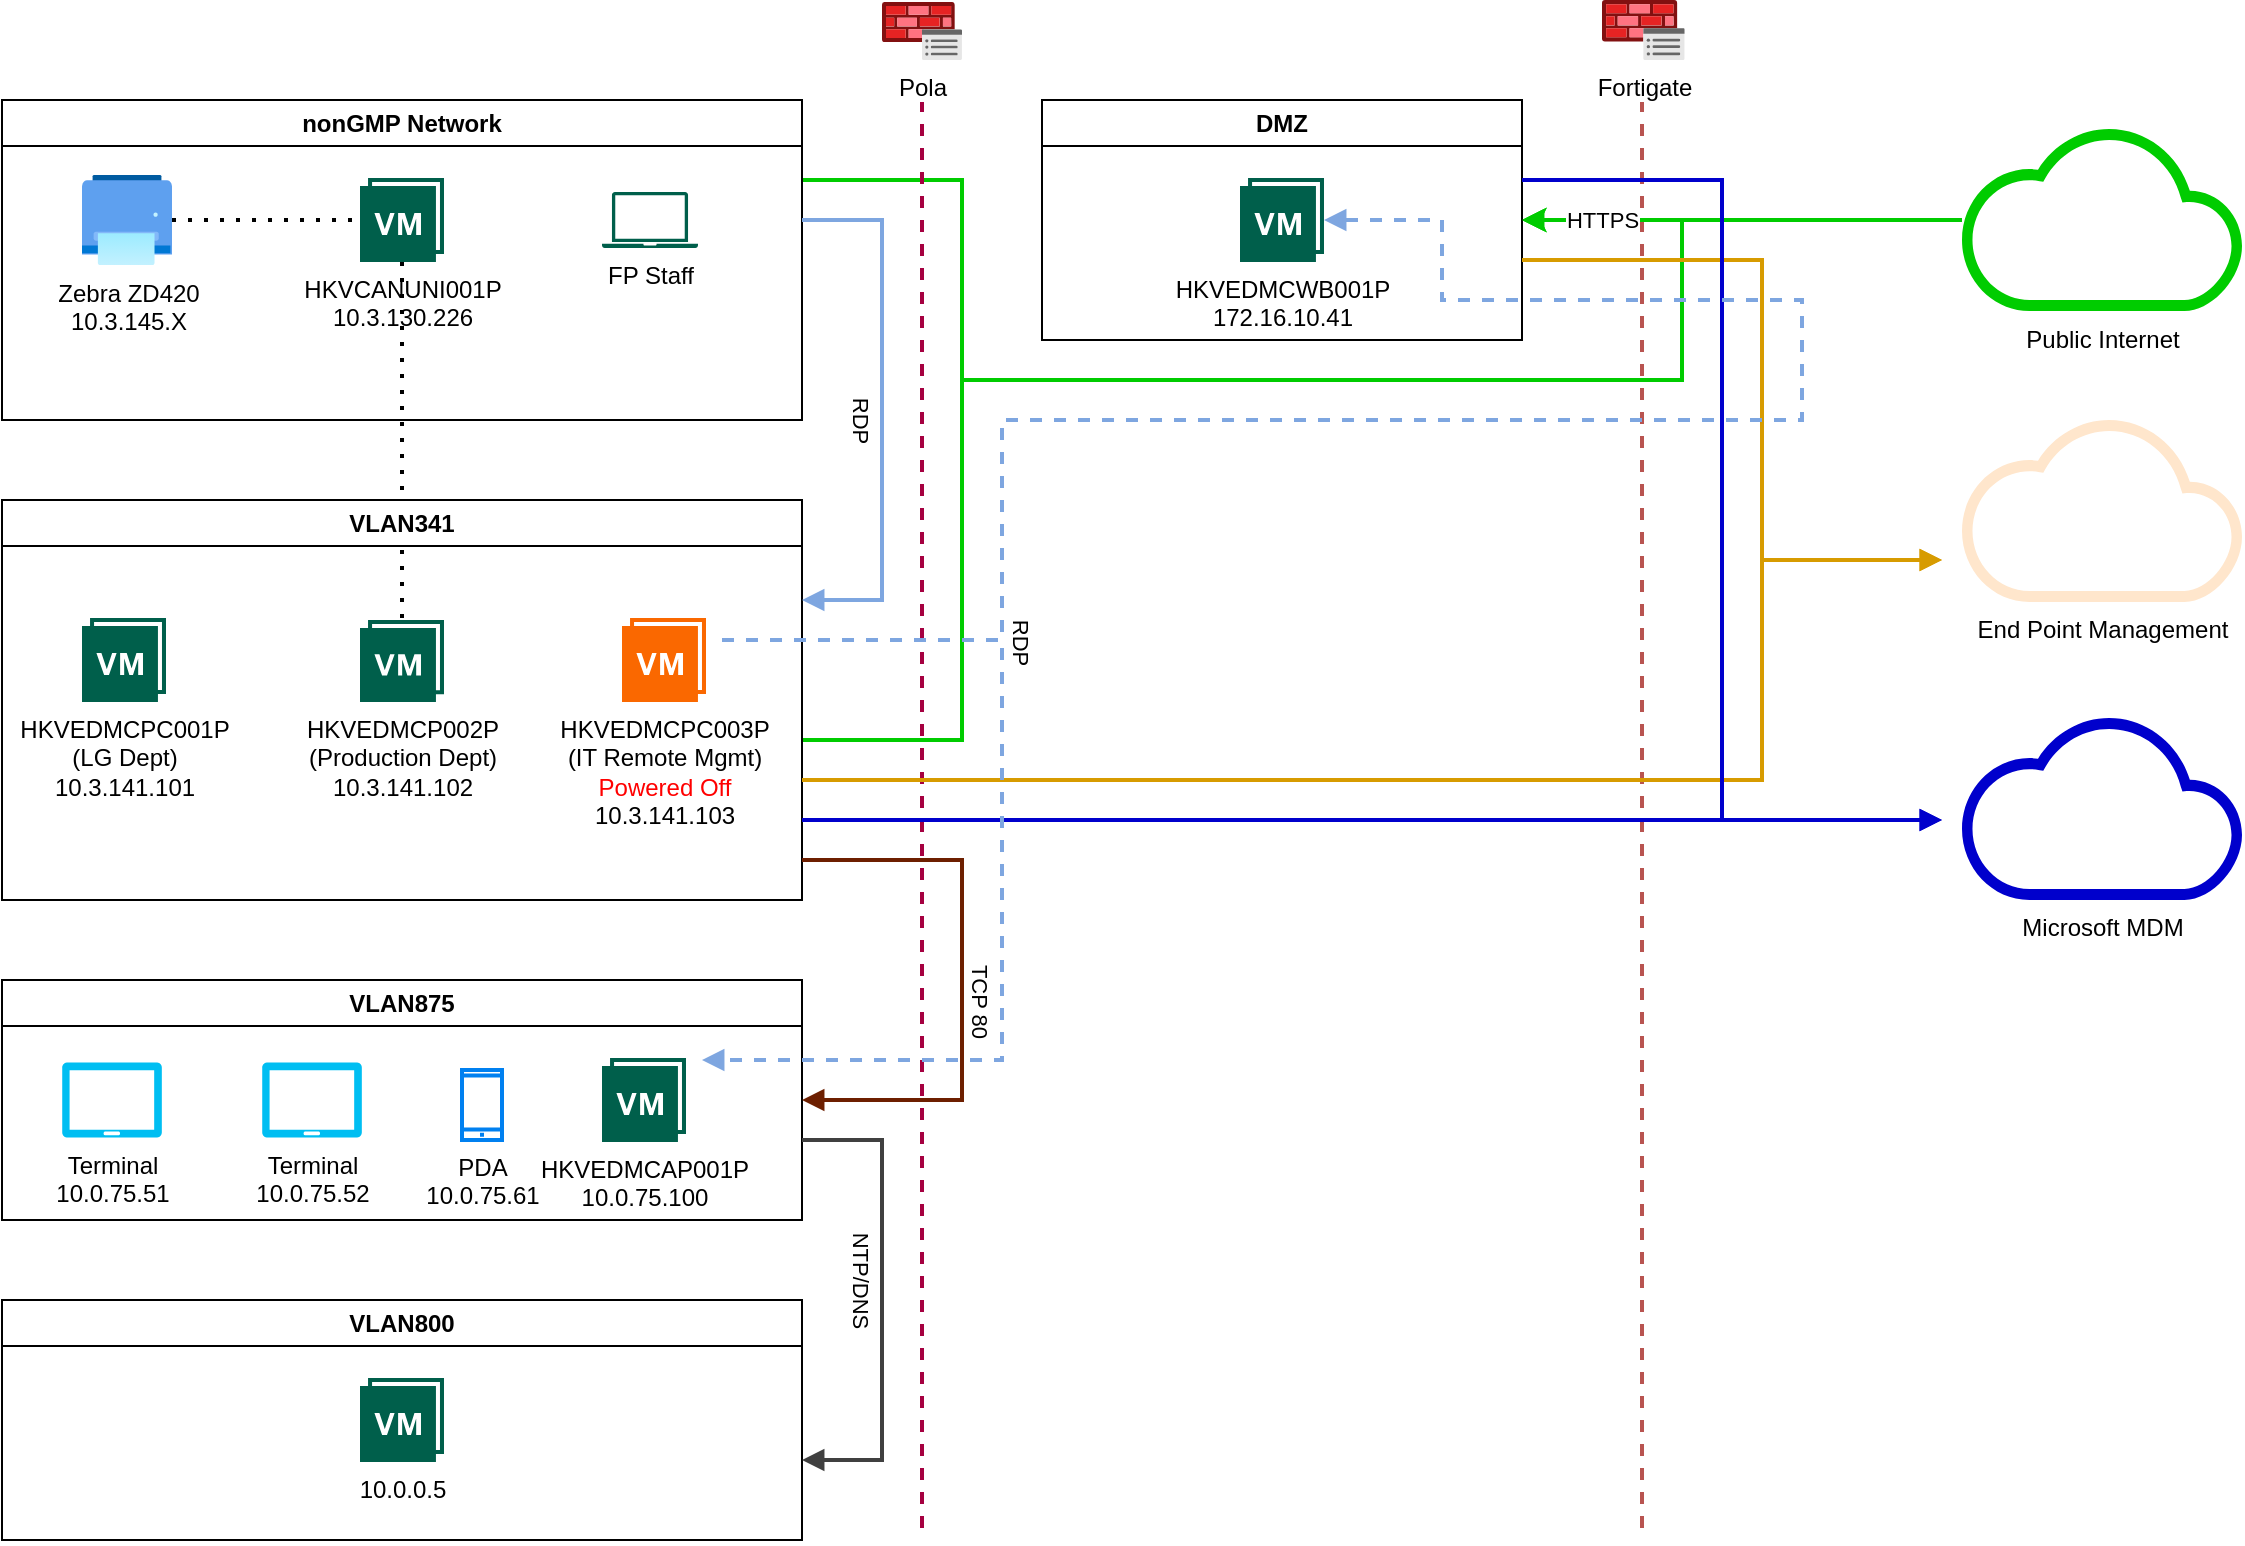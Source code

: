 <mxfile version="28.0.7">
  <diagram name="Page-1" id="hHWHnsxokW3kDAro0Tdl">
    <mxGraphModel dx="1925" dy="1895" grid="1" gridSize="10" guides="1" tooltips="1" connect="1" arrows="1" fold="1" page="1" pageScale="1" pageWidth="1169" pageHeight="827" math="0" shadow="0">
      <root>
        <mxCell id="0" />
        <mxCell id="1" parent="0" />
        <mxCell id="5zW4jAHzgYJ2B7a12A-Z-12" value="" style="endArrow=none;dashed=1;html=1;dashPattern=1 3;strokeWidth=2;rounded=0;" edge="1" parent="1" source="5zW4jAHzgYJ2B7a12A-Z-11" target="1lgSarpmrvdroJrzYnV4-7">
          <mxGeometry width="50" height="50" relative="1" as="geometry">
            <mxPoint x="130" y="-700" as="sourcePoint" />
            <mxPoint x="210" y="-700" as="targetPoint" />
            <Array as="points">
              <mxPoint x="240" y="-700" />
              <mxPoint x="240" y="-580" />
            </Array>
          </mxGeometry>
        </mxCell>
        <mxCell id="1lgSarpmrvdroJrzYnV4-23" value="" style="endArrow=classic;html=1;rounded=0;strokeWidth=2;strokeColor=#00CC00;entryX=1;entryY=0.5;entryDx=0;entryDy=0;" parent="1" edge="1" target="1lgSarpmrvdroJrzYnV4-3">
          <mxGeometry width="50" height="50" relative="1" as="geometry">
            <mxPoint x="440" y="-720" as="sourcePoint" />
            <mxPoint x="780" y="-700" as="targetPoint" />
            <Array as="points">
              <mxPoint x="520" y="-720" />
              <mxPoint x="520" y="-620" />
              <mxPoint x="880" y="-620" />
              <mxPoint x="880" y="-700" />
            </Array>
          </mxGeometry>
        </mxCell>
        <mxCell id="5zW4jAHzgYJ2B7a12A-Z-1" value="" style="endArrow=classic;html=1;rounded=0;strokeWidth=2;strokeColor=#00CC00;entryX=1;entryY=0.5;entryDx=0;entryDy=0;" edge="1" parent="1" target="1lgSarpmrvdroJrzYnV4-3">
          <mxGeometry width="50" height="50" relative="1" as="geometry">
            <mxPoint x="440" y="-440" as="sourcePoint" />
            <mxPoint x="790" y="-700" as="targetPoint" />
            <Array as="points">
              <mxPoint x="520" y="-440" />
              <mxPoint x="520" y="-620" />
              <mxPoint x="880" y="-620" />
              <mxPoint x="880" y="-700" />
            </Array>
          </mxGeometry>
        </mxCell>
        <mxCell id="1lgSarpmrvdroJrzYnV4-1" value="VLAN875" style="swimlane;whiteSpace=wrap;html=1;" parent="1" vertex="1">
          <mxGeometry x="40" y="-320" width="400" height="120" as="geometry" />
        </mxCell>
        <mxCell id="1lgSarpmrvdroJrzYnV4-4" value="HKVEDMCAP001P&lt;div&gt;10.0.75.100&lt;/div&gt;" style="sketch=0;pointerEvents=1;shadow=0;dashed=0;html=1;strokeColor=none;fillColor=#005F4B;labelPosition=center;verticalLabelPosition=bottom;verticalAlign=top;align=center;outlineConnect=0;shape=mxgraph.veeam2.vm_with_a_snapshot;" parent="1lgSarpmrvdroJrzYnV4-1" vertex="1">
          <mxGeometry x="300" y="39" width="42" height="42" as="geometry" />
        </mxCell>
        <mxCell id="5zW4jAHzgYJ2B7a12A-Z-15" value="PDA&lt;br&gt;10.0.75.61" style="html=1;verticalLabelPosition=bottom;align=center;labelBackgroundColor=#ffffff;verticalAlign=top;strokeWidth=2;strokeColor=#0080F0;shadow=0;dashed=0;shape=mxgraph.ios7.icons.smartphone;" vertex="1" parent="1lgSarpmrvdroJrzYnV4-1">
          <mxGeometry x="230" y="45" width="20" height="35" as="geometry" />
        </mxCell>
        <mxCell id="5zW4jAHzgYJ2B7a12A-Z-16" value="Terminal&lt;br&gt;10.0.75.52" style="verticalLabelPosition=bottom;html=1;verticalAlign=top;align=center;strokeColor=none;fillColor=#00BEF2;shape=mxgraph.azure.tablet;pointerEvents=1;" vertex="1" parent="1lgSarpmrvdroJrzYnV4-1">
          <mxGeometry x="130" y="41.25" width="50" height="37.5" as="geometry" />
        </mxCell>
        <mxCell id="5zW4jAHzgYJ2B7a12A-Z-26" value="Terminal&lt;br&gt;10.0.75.51" style="verticalLabelPosition=bottom;html=1;verticalAlign=top;align=center;strokeColor=none;fillColor=#00BEF2;shape=mxgraph.azure.tablet;pointerEvents=1;" vertex="1" parent="1lgSarpmrvdroJrzYnV4-1">
          <mxGeometry x="30" y="41.25" width="50" height="37.5" as="geometry" />
        </mxCell>
        <mxCell id="1lgSarpmrvdroJrzYnV4-2" value="VLAN341" style="swimlane;whiteSpace=wrap;html=1;" parent="1" vertex="1">
          <mxGeometry x="40" y="-560" width="400" height="200" as="geometry" />
        </mxCell>
        <mxCell id="1lgSarpmrvdroJrzYnV4-6" value="HKVEDMCPC001P&lt;div&gt;(LG Dept)&lt;br&gt;&lt;div&gt;10.3.141.101&lt;/div&gt;&lt;/div&gt;" style="sketch=0;pointerEvents=1;shadow=0;dashed=0;html=1;strokeColor=none;fillColor=#005F4B;labelPosition=center;verticalLabelPosition=bottom;verticalAlign=top;align=center;outlineConnect=0;shape=mxgraph.veeam2.vm_with_a_snapshot;" parent="1lgSarpmrvdroJrzYnV4-2" vertex="1">
          <mxGeometry x="40" y="59" width="42" height="42" as="geometry" />
        </mxCell>
        <mxCell id="1lgSarpmrvdroJrzYnV4-7" value="HKVEDMCP002P&lt;br&gt;(Production Dept)&lt;br&gt;&lt;div&gt;10.3.141.102&lt;/div&gt;" style="sketch=0;pointerEvents=1;shadow=0;dashed=0;html=1;strokeColor=none;fillColor=#005F4B;labelPosition=center;verticalLabelPosition=bottom;verticalAlign=top;align=center;outlineConnect=0;shape=mxgraph.veeam2.vm_with_a_snapshot;" parent="1lgSarpmrvdroJrzYnV4-2" vertex="1">
          <mxGeometry x="179" y="60" width="42" height="41" as="geometry" />
        </mxCell>
        <mxCell id="5zW4jAHzgYJ2B7a12A-Z-21" value="HKVEDMCPC003P&lt;div&gt;(IT Remote Mgmt)&lt;br&gt;&lt;font style=&quot;color: rgb(255, 0, 0);&quot;&gt;Powered Off&lt;/font&gt;&lt;br&gt;&lt;div&gt;10.3.141.103&lt;/div&gt;&lt;/div&gt;" style="sketch=0;pointerEvents=1;shadow=0;dashed=0;html=1;strokeColor=#C73500;fillColor=#fa6800;labelPosition=center;verticalLabelPosition=bottom;verticalAlign=top;align=center;outlineConnect=0;shape=mxgraph.veeam2.vm_with_a_snapshot;fontColor=#000000;" vertex="1" parent="1lgSarpmrvdroJrzYnV4-2">
          <mxGeometry x="310" y="59" width="42" height="42" as="geometry" />
        </mxCell>
        <mxCell id="1lgSarpmrvdroJrzYnV4-3" value="DMZ" style="swimlane;whiteSpace=wrap;html=1;" parent="1" vertex="1">
          <mxGeometry x="560" y="-760" width="240" height="120" as="geometry" />
        </mxCell>
        <mxCell id="1lgSarpmrvdroJrzYnV4-5" value="HKVEDMCWB001P&lt;div&gt;172.16.10.41&lt;/div&gt;" style="sketch=0;pointerEvents=1;shadow=0;dashed=0;html=1;strokeColor=none;fillColor=#005F4B;labelPosition=center;verticalLabelPosition=bottom;verticalAlign=top;align=center;outlineConnect=0;shape=mxgraph.veeam2.vm_with_a_snapshot;" parent="1lgSarpmrvdroJrzYnV4-3" vertex="1">
          <mxGeometry x="99" y="39" width="42" height="42" as="geometry" />
        </mxCell>
        <mxCell id="1lgSarpmrvdroJrzYnV4-9" value="" style="edgeStyle=none;rounded=0;html=1;jettySize=auto;orthogonalLoop=1;strokeColor=#A50040;strokeWidth=2;fontColor=#000000;jumpStyle=none;endArrow=none;endFill=0;startArrow=none;dashed=1;fillColor=#d80073;" parent="1" edge="1">
          <mxGeometry width="100" relative="1" as="geometry">
            <mxPoint x="500" y="-760" as="sourcePoint" />
            <mxPoint x="500" y="-40" as="targetPoint" />
          </mxGeometry>
        </mxCell>
        <mxCell id="1lgSarpmrvdroJrzYnV4-10" value="Public Internet" style="sketch=0;pointerEvents=1;shadow=0;dashed=0;html=1;strokeColor=#82b366;fillColor=#00CC00;labelPosition=center;verticalLabelPosition=bottom;verticalAlign=top;align=center;outlineConnect=0;shape=mxgraph.veeam2.cloud;" parent="1" vertex="1">
          <mxGeometry x="1020" y="-745.5" width="140" height="91" as="geometry" />
        </mxCell>
        <mxCell id="1lgSarpmrvdroJrzYnV4-11" value="" style="edgeStyle=none;rounded=0;html=1;jettySize=auto;orthogonalLoop=1;strokeColor=#b85450;strokeWidth=2;fontColor=#000000;jumpStyle=none;endArrow=none;endFill=0;startArrow=none;dashed=1;fillColor=#f8cecc;" parent="1" edge="1">
          <mxGeometry width="100" relative="1" as="geometry">
            <mxPoint x="860" y="-760" as="sourcePoint" />
            <mxPoint x="860" y="-40" as="targetPoint" />
          </mxGeometry>
        </mxCell>
        <mxCell id="1lgSarpmrvdroJrzYnV4-12" value="" style="edgeStyle=none;rounded=0;html=1;jettySize=auto;orthogonalLoop=1;strokeColor=#00CC00;strokeWidth=2;fontColor=#000000;jumpStyle=none;endArrow=block;endFill=1;startArrow=none;" parent="1" source="1lgSarpmrvdroJrzYnV4-10" edge="1">
          <mxGeometry width="100" relative="1" as="geometry">
            <mxPoint x="940" y="-700" as="sourcePoint" />
            <mxPoint x="800" y="-700" as="targetPoint" />
            <Array as="points" />
          </mxGeometry>
        </mxCell>
        <mxCell id="1lgSarpmrvdroJrzYnV4-13" value="HTTPS" style="edgeLabel;html=1;align=center;verticalAlign=middle;resizable=0;points=[];" parent="1lgSarpmrvdroJrzYnV4-12" vertex="1" connectable="0">
          <mxGeometry x="-0.172" y="-1" relative="1" as="geometry">
            <mxPoint x="-89" y="1" as="offset" />
          </mxGeometry>
        </mxCell>
        <mxCell id="1lgSarpmrvdroJrzYnV4-14" value="" style="edgeStyle=none;rounded=0;html=1;jettySize=auto;orthogonalLoop=1;strokeColor=#6D1F00;strokeWidth=2;fontColor=#000000;jumpStyle=none;endArrow=block;endFill=1;startArrow=none;entryX=1;entryY=0.5;entryDx=0;entryDy=0;fillColor=#a0522d;" parent="1" target="1lgSarpmrvdroJrzYnV4-1" edge="1">
          <mxGeometry width="100" relative="1" as="geometry">
            <mxPoint x="440" y="-380" as="sourcePoint" />
            <mxPoint x="660" y="-320" as="targetPoint" />
            <Array as="points">
              <mxPoint x="520" y="-380" />
              <mxPoint x="520" y="-260" />
            </Array>
          </mxGeometry>
        </mxCell>
        <mxCell id="1lgSarpmrvdroJrzYnV4-15" value="TCP 80" style="edgeLabel;html=1;align=center;verticalAlign=middle;resizable=0;points=[];rotation=90;" parent="1lgSarpmrvdroJrzYnV4-14" vertex="1" connectable="0">
          <mxGeometry x="-0.828" y="1" relative="1" as="geometry">
            <mxPoint x="65" y="71" as="offset" />
          </mxGeometry>
        </mxCell>
        <mxCell id="1lgSarpmrvdroJrzYnV4-16" value="nonGMP Network" style="swimlane;whiteSpace=wrap;html=1;" parent="1" vertex="1">
          <mxGeometry x="40" y="-760" width="400" height="160" as="geometry" />
        </mxCell>
        <mxCell id="1lgSarpmrvdroJrzYnV4-19" value="FP Staff" style="sketch=0;pointerEvents=1;shadow=0;dashed=0;html=1;strokeColor=none;fillColor=#005F4B;labelPosition=center;verticalLabelPosition=bottom;verticalAlign=top;align=center;outlineConnect=0;shape=mxgraph.veeam2.laptop;" parent="1lgSarpmrvdroJrzYnV4-16" vertex="1">
          <mxGeometry x="300" y="46" width="48" height="28.0" as="geometry" />
        </mxCell>
        <mxCell id="5zW4jAHzgYJ2B7a12A-Z-11" value="Zebra ZD420&lt;br&gt;10.3.145.X" style="image;aspect=fixed;html=1;points=[];align=center;fontSize=12;image=img/lib/azure2/other/Defender_Industrial_Printer.svg;" vertex="1" parent="1lgSarpmrvdroJrzYnV4-16">
          <mxGeometry x="40" y="37.5" width="45" height="45" as="geometry" />
        </mxCell>
        <mxCell id="5zW4jAHzgYJ2B7a12A-Z-8" value="HKVCANUNI001P&lt;br&gt;10.3.130.226" style="sketch=0;pointerEvents=1;shadow=0;dashed=0;html=1;strokeColor=none;fillColor=#005F4B;labelPosition=center;verticalLabelPosition=bottom;verticalAlign=top;align=center;outlineConnect=0;shape=mxgraph.veeam2.vm_with_a_snapshot;" vertex="1" parent="1lgSarpmrvdroJrzYnV4-16">
          <mxGeometry x="179" y="39" width="42" height="42" as="geometry" />
        </mxCell>
        <mxCell id="1lgSarpmrvdroJrzYnV4-27" value="End Point Management" style="sketch=0;pointerEvents=1;shadow=0;dashed=0;html=1;strokeColor=#d79b00;fillColor=#ffe6cc;labelPosition=center;verticalLabelPosition=bottom;verticalAlign=top;align=center;outlineConnect=0;shape=mxgraph.veeam2.cloud;" parent="1" vertex="1">
          <mxGeometry x="1020" y="-600" width="140" height="91" as="geometry" />
        </mxCell>
        <mxCell id="1lgSarpmrvdroJrzYnV4-28" value="Microsoft MDM" style="sketch=0;pointerEvents=1;shadow=0;dashed=0;html=1;strokeColor=#b85450;fillColor=#0000CC;labelPosition=center;verticalLabelPosition=bottom;verticalAlign=top;align=center;outlineConnect=0;shape=mxgraph.veeam2.cloud;" parent="1" vertex="1">
          <mxGeometry x="1020" y="-451" width="140" height="91" as="geometry" />
        </mxCell>
        <mxCell id="1lgSarpmrvdroJrzYnV4-30" value="" style="edgeStyle=none;rounded=0;html=1;jettySize=auto;orthogonalLoop=1;strokeColor=#d79b00;strokeWidth=2;fontColor=#000000;jumpStyle=none;endArrow=block;endFill=1;startArrow=none;fillColor=#ffe6cc;" parent="1" edge="1">
          <mxGeometry width="100" relative="1" as="geometry">
            <mxPoint x="440" y="-420" as="sourcePoint" />
            <mxPoint x="1010" y="-530" as="targetPoint" />
            <Array as="points">
              <mxPoint x="920" y="-420" />
              <mxPoint x="920" y="-530" />
            </Array>
          </mxGeometry>
        </mxCell>
        <mxCell id="1lgSarpmrvdroJrzYnV4-32" value="" style="edgeStyle=none;rounded=0;html=1;jettySize=auto;orthogonalLoop=1;strokeColor=#d79b00;strokeWidth=2;fontColor=#000000;jumpStyle=none;endArrow=block;endFill=1;startArrow=none;fillColor=#ffe6cc;" parent="1" edge="1">
          <mxGeometry width="100" relative="1" as="geometry">
            <mxPoint x="800" y="-680" as="sourcePoint" />
            <mxPoint x="1010" y="-530" as="targetPoint" />
            <Array as="points">
              <mxPoint x="920" y="-680" />
              <mxPoint x="920" y="-530" />
            </Array>
          </mxGeometry>
        </mxCell>
        <mxCell id="1lgSarpmrvdroJrzYnV4-33" value="" style="edgeStyle=none;rounded=0;html=1;jettySize=auto;orthogonalLoop=1;strokeColor=#0000CC;strokeWidth=2;fontColor=#000000;jumpStyle=none;endArrow=block;endFill=1;startArrow=none;fillColor=#f8cecc;" parent="1" edge="1">
          <mxGeometry width="100" relative="1" as="geometry">
            <mxPoint x="440" y="-400" as="sourcePoint" />
            <mxPoint x="1010" y="-400" as="targetPoint" />
            <Array as="points">
              <mxPoint x="900" y="-400" />
            </Array>
          </mxGeometry>
        </mxCell>
        <mxCell id="1lgSarpmrvdroJrzYnV4-34" value="" style="edgeStyle=none;rounded=0;html=1;jettySize=auto;orthogonalLoop=1;strokeColor=#0000CC;strokeWidth=2;fontColor=#000000;jumpStyle=none;endArrow=block;endFill=1;startArrow=none;fillColor=#f8cecc;" parent="1" edge="1">
          <mxGeometry width="100" relative="1" as="geometry">
            <mxPoint x="800" y="-720" as="sourcePoint" />
            <mxPoint x="1010" y="-400" as="targetPoint" />
            <Array as="points">
              <mxPoint x="900" y="-720" />
              <mxPoint x="900" y="-400" />
            </Array>
          </mxGeometry>
        </mxCell>
        <mxCell id="oMJwZCUIaVvIRo2sdAal-2" value="VLAN800" style="swimlane;whiteSpace=wrap;html=1;" parent="1" vertex="1">
          <mxGeometry x="40" y="-160" width="400" height="120" as="geometry" />
        </mxCell>
        <mxCell id="oMJwZCUIaVvIRo2sdAal-3" value="10.0.0.5" style="sketch=0;pointerEvents=1;shadow=0;dashed=0;html=1;strokeColor=none;fillColor=#005F4B;labelPosition=center;verticalLabelPosition=bottom;verticalAlign=top;align=center;outlineConnect=0;shape=mxgraph.veeam2.vm_with_a_snapshot;" parent="oMJwZCUIaVvIRo2sdAal-2" vertex="1">
          <mxGeometry x="179" y="39" width="42" height="42" as="geometry" />
        </mxCell>
        <mxCell id="1lgSarpmrvdroJrzYnV4-17" value="" style="edgeStyle=none;rounded=0;html=1;jettySize=auto;orthogonalLoop=1;strokeColor=#7EA6E0;strokeWidth=2;fontColor=#000000;jumpStyle=none;endArrow=block;endFill=1;startArrow=none;entryX=1;entryY=0.25;entryDx=0;entryDy=0;fillColor=#76608a;" parent="1" target="1lgSarpmrvdroJrzYnV4-2" edge="1">
          <mxGeometry width="100" relative="1" as="geometry">
            <mxPoint x="440" y="-700" as="sourcePoint" />
            <mxPoint x="363.66" y="-584" as="targetPoint" />
            <Array as="points">
              <mxPoint x="480" y="-700" />
              <mxPoint x="480" y="-510" />
            </Array>
          </mxGeometry>
        </mxCell>
        <mxCell id="1lgSarpmrvdroJrzYnV4-18" value="RDP" style="edgeLabel;html=1;align=center;verticalAlign=middle;resizable=0;points=[];rotation=90;" parent="1lgSarpmrvdroJrzYnV4-17" vertex="1" connectable="0">
          <mxGeometry x="-0.263" y="-2" relative="1" as="geometry">
            <mxPoint x="-8" y="40" as="offset" />
          </mxGeometry>
        </mxCell>
        <mxCell id="5zW4jAHzgYJ2B7a12A-Z-17" value="" style="edgeStyle=none;rounded=0;html=1;jettySize=auto;orthogonalLoop=1;strokeColor=#404040;strokeWidth=2;fontColor=#000000;jumpStyle=none;endArrow=block;endFill=1;startArrow=none;" edge="1" parent="1">
          <mxGeometry width="100" relative="1" as="geometry">
            <mxPoint x="440" y="-240" as="sourcePoint" />
            <mxPoint x="440" y="-80" as="targetPoint" />
            <Array as="points">
              <mxPoint x="480" y="-240" />
              <mxPoint x="480" y="-80" />
            </Array>
          </mxGeometry>
        </mxCell>
        <mxCell id="5zW4jAHzgYJ2B7a12A-Z-18" value="NTP/DNS" style="edgeLabel;html=1;align=center;verticalAlign=middle;resizable=0;points=[];rotation=90;" vertex="1" connectable="0" parent="5zW4jAHzgYJ2B7a12A-Z-17">
          <mxGeometry x="-0.828" y="1" relative="1" as="geometry">
            <mxPoint x="9" y="71" as="offset" />
          </mxGeometry>
        </mxCell>
        <mxCell id="5zW4jAHzgYJ2B7a12A-Z-19" value="Pola" style="image;aspect=fixed;html=1;points=[];align=center;fontSize=12;image=img/lib/azure2/networking/Azure_Firewall_Policy.svg;" vertex="1" parent="1">
          <mxGeometry x="480" y="-809.01" width="40" height="29.01" as="geometry" />
        </mxCell>
        <mxCell id="5zW4jAHzgYJ2B7a12A-Z-20" value="Fortigate" style="image;aspect=fixed;html=1;points=[];align=center;fontSize=12;image=img/lib/azure2/networking/Azure_Firewall_Policy.svg;" vertex="1" parent="1">
          <mxGeometry x="840" y="-810" width="41.36" height="30" as="geometry" />
        </mxCell>
        <mxCell id="5zW4jAHzgYJ2B7a12A-Z-23" value="" style="edgeStyle=none;rounded=0;html=1;jettySize=auto;orthogonalLoop=1;strokeColor=#7EA6E0;strokeWidth=2;fontColor=#000000;jumpStyle=none;endArrow=block;endFill=1;startArrow=none;fillColor=#76608a;dashed=1;" edge="1" parent="1" target="1lgSarpmrvdroJrzYnV4-5">
          <mxGeometry width="100" relative="1" as="geometry">
            <mxPoint x="400" y="-490" as="sourcePoint" />
            <mxPoint x="600" y="-700" as="targetPoint" />
            <Array as="points">
              <mxPoint x="540" y="-490" />
              <mxPoint x="540" y="-600" />
              <mxPoint x="940" y="-600" />
              <mxPoint x="940" y="-660" />
              <mxPoint x="760" y="-660" />
              <mxPoint x="760" y="-700" />
            </Array>
          </mxGeometry>
        </mxCell>
        <mxCell id="5zW4jAHzgYJ2B7a12A-Z-24" value="" style="edgeStyle=none;rounded=0;html=1;jettySize=auto;orthogonalLoop=1;strokeColor=#7EA6E0;strokeWidth=2;fontColor=#000000;jumpStyle=none;endArrow=block;endFill=1;startArrow=none;fillColor=#76608a;dashed=1;" edge="1" parent="1">
          <mxGeometry width="100" relative="1" as="geometry">
            <mxPoint x="400" y="-490" as="sourcePoint" />
            <mxPoint x="390" y="-280" as="targetPoint" />
            <Array as="points">
              <mxPoint x="540" y="-490" />
              <mxPoint x="540" y="-280" />
            </Array>
          </mxGeometry>
        </mxCell>
        <mxCell id="5zW4jAHzgYJ2B7a12A-Z-25" value="RDP" style="edgeLabel;html=1;align=center;verticalAlign=middle;resizable=0;points=[];rotation=90;" vertex="1" connectable="0" parent="5zW4jAHzgYJ2B7a12A-Z-24">
          <mxGeometry x="-0.338" relative="1" as="geometry">
            <mxPoint x="10" y="-25" as="offset" />
          </mxGeometry>
        </mxCell>
      </root>
    </mxGraphModel>
  </diagram>
</mxfile>
